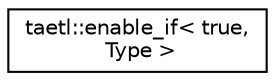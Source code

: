 digraph "Graphical Class Hierarchy"
{
  edge [fontname="Helvetica",fontsize="10",labelfontname="Helvetica",labelfontsize="10"];
  node [fontname="Helvetica",fontsize="10",shape=record];
  rankdir="LR";
  Node0 [label="taetl::enable_if\< true,\l Type \>",height=0.2,width=0.4,color="black", fillcolor="white", style="filled",URL="$structtaetl_1_1enable__if_3_01true_00_01Type_01_4.html"];
}
